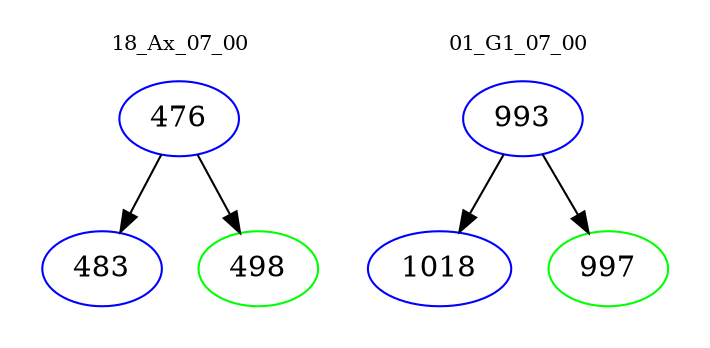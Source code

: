 digraph{
subgraph cluster_0 {
color = white
label = "18_Ax_07_00";
fontsize=10;
T0_476 [label="476", color="blue"]
T0_476 -> T0_483 [color="black"]
T0_483 [label="483", color="blue"]
T0_476 -> T0_498 [color="black"]
T0_498 [label="498", color="green"]
}
subgraph cluster_1 {
color = white
label = "01_G1_07_00";
fontsize=10;
T1_993 [label="993", color="blue"]
T1_993 -> T1_1018 [color="black"]
T1_1018 [label="1018", color="blue"]
T1_993 -> T1_997 [color="black"]
T1_997 [label="997", color="green"]
}
}
